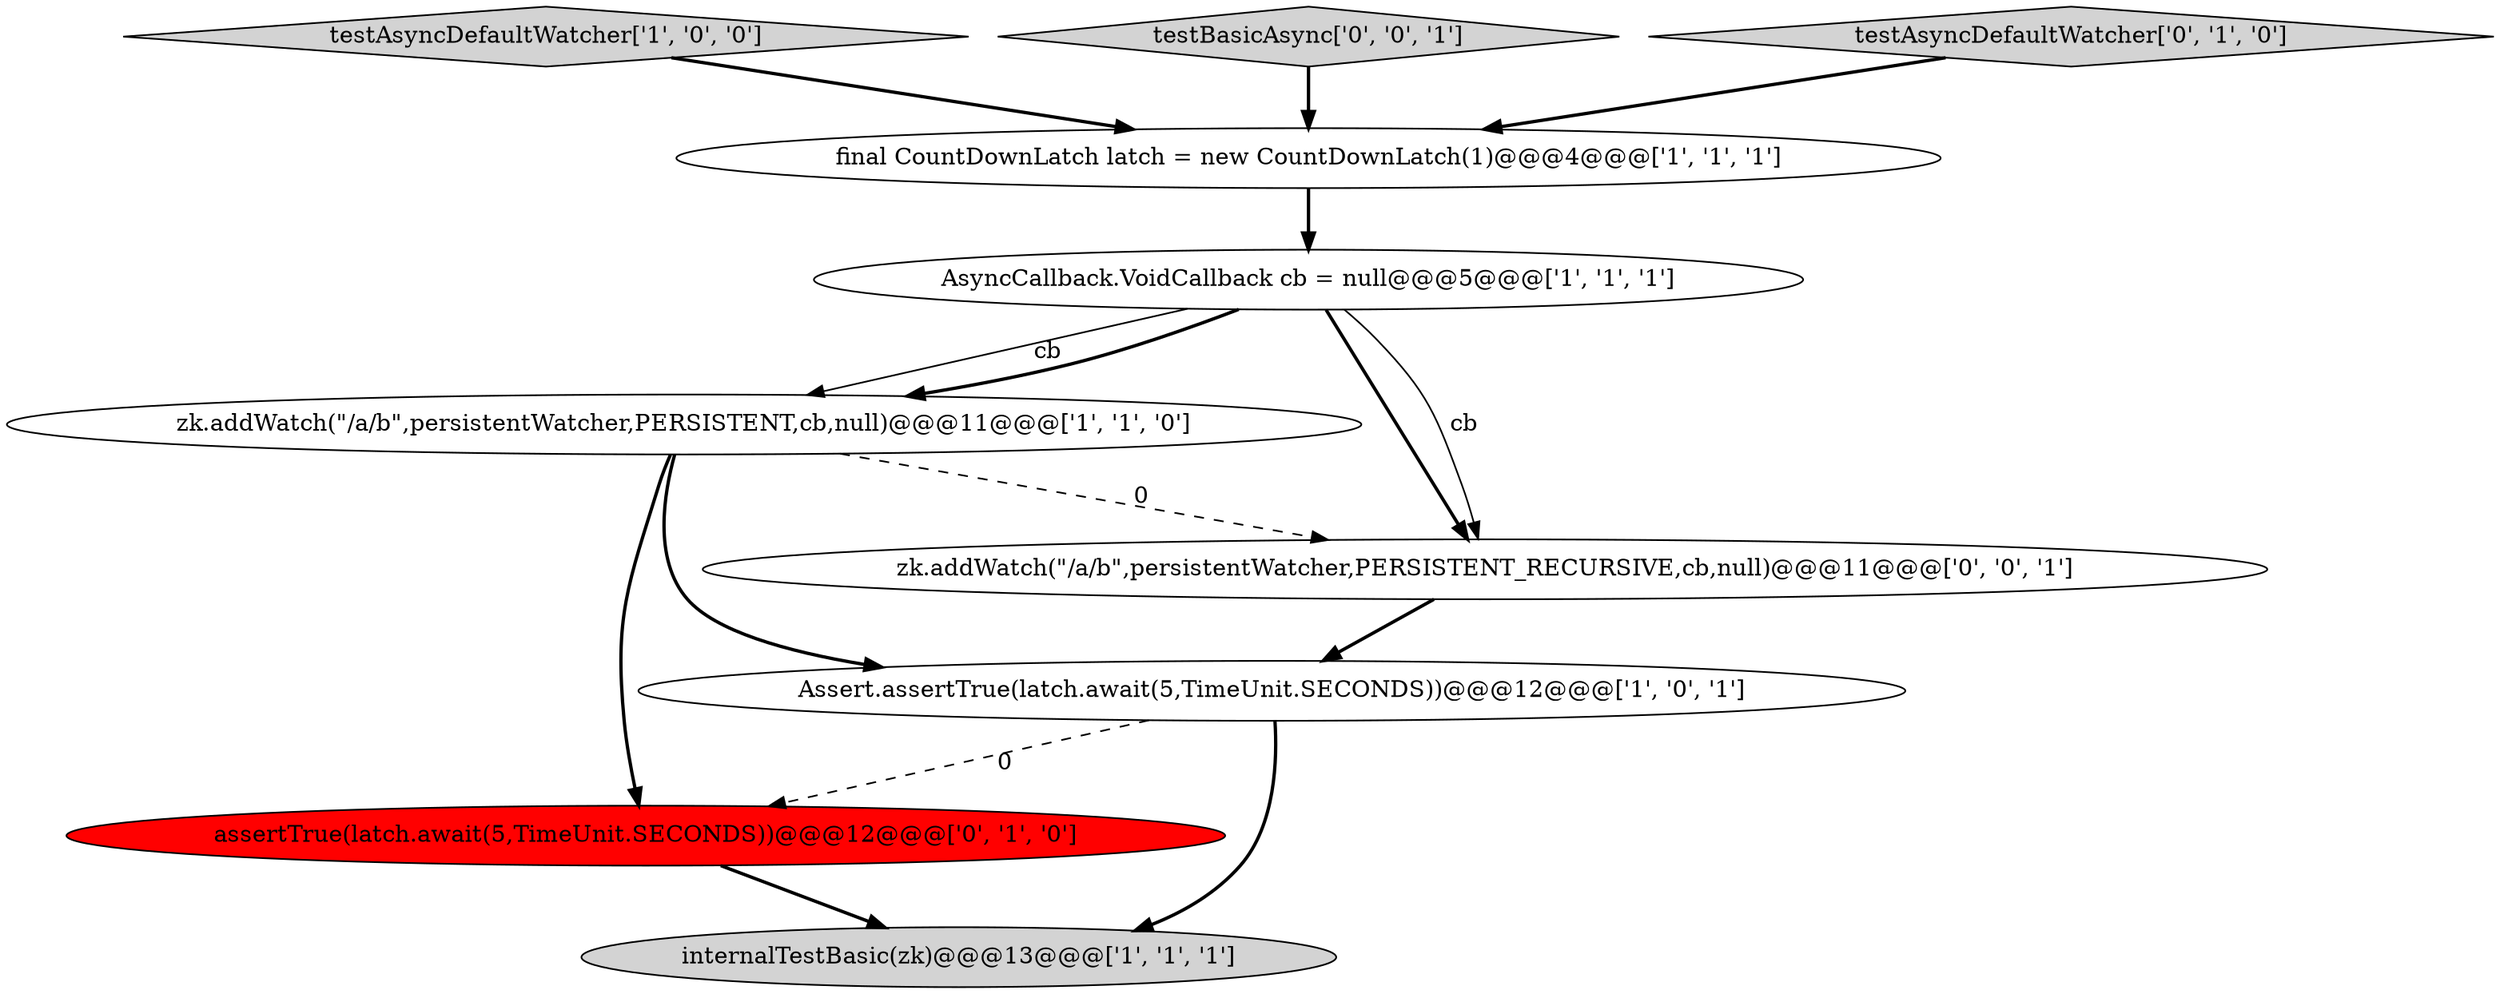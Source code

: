 digraph {
5 [style = filled, label = "internalTestBasic(zk)@@@13@@@['1', '1', '1']", fillcolor = lightgray, shape = ellipse image = "AAA0AAABBB1BBB"];
3 [style = filled, label = "AsyncCallback.VoidCallback cb = null@@@5@@@['1', '1', '1']", fillcolor = white, shape = ellipse image = "AAA0AAABBB1BBB"];
1 [style = filled, label = "testAsyncDefaultWatcher['1', '0', '0']", fillcolor = lightgray, shape = diamond image = "AAA0AAABBB1BBB"];
8 [style = filled, label = "testBasicAsync['0', '0', '1']", fillcolor = lightgray, shape = diamond image = "AAA0AAABBB3BBB"];
7 [style = filled, label = "testAsyncDefaultWatcher['0', '1', '0']", fillcolor = lightgray, shape = diamond image = "AAA0AAABBB2BBB"];
0 [style = filled, label = "zk.addWatch(\"/a/b\",persistentWatcher,PERSISTENT,cb,null)@@@11@@@['1', '1', '0']", fillcolor = white, shape = ellipse image = "AAA0AAABBB1BBB"];
2 [style = filled, label = "final CountDownLatch latch = new CountDownLatch(1)@@@4@@@['1', '1', '1']", fillcolor = white, shape = ellipse image = "AAA0AAABBB1BBB"];
6 [style = filled, label = "assertTrue(latch.await(5,TimeUnit.SECONDS))@@@12@@@['0', '1', '0']", fillcolor = red, shape = ellipse image = "AAA1AAABBB2BBB"];
9 [style = filled, label = "zk.addWatch(\"/a/b\",persistentWatcher,PERSISTENT_RECURSIVE,cb,null)@@@11@@@['0', '0', '1']", fillcolor = white, shape = ellipse image = "AAA0AAABBB3BBB"];
4 [style = filled, label = "Assert.assertTrue(latch.await(5,TimeUnit.SECONDS))@@@12@@@['1', '0', '1']", fillcolor = white, shape = ellipse image = "AAA0AAABBB1BBB"];
3->9 [style = bold, label=""];
6->5 [style = bold, label=""];
1->2 [style = bold, label=""];
0->9 [style = dashed, label="0"];
9->4 [style = bold, label=""];
8->2 [style = bold, label=""];
4->6 [style = dashed, label="0"];
0->4 [style = bold, label=""];
0->6 [style = bold, label=""];
4->5 [style = bold, label=""];
7->2 [style = bold, label=""];
3->9 [style = solid, label="cb"];
3->0 [style = solid, label="cb"];
3->0 [style = bold, label=""];
2->3 [style = bold, label=""];
}
